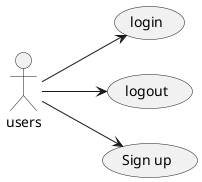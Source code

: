 @startuml
left to right direction

users --> (login)
users --> (logout)
users --> (Sign up)
@enduml
